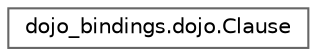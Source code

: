digraph "Graphical Class Hierarchy"
{
 // LATEX_PDF_SIZE
  bgcolor="transparent";
  edge [fontname=Helvetica,fontsize=10,labelfontname=Helvetica,labelfontsize=10];
  node [fontname=Helvetica,fontsize=10,shape=box,height=0.2,width=0.4];
  rankdir="LR";
  Node0 [id="Node000000",label="dojo_bindings.dojo.Clause",height=0.2,width=0.4,color="grey40", fillcolor="white", style="filled",URL="$structdojo__bindings_1_1dojo_1_1_clause.html",tooltip=" "];
}
